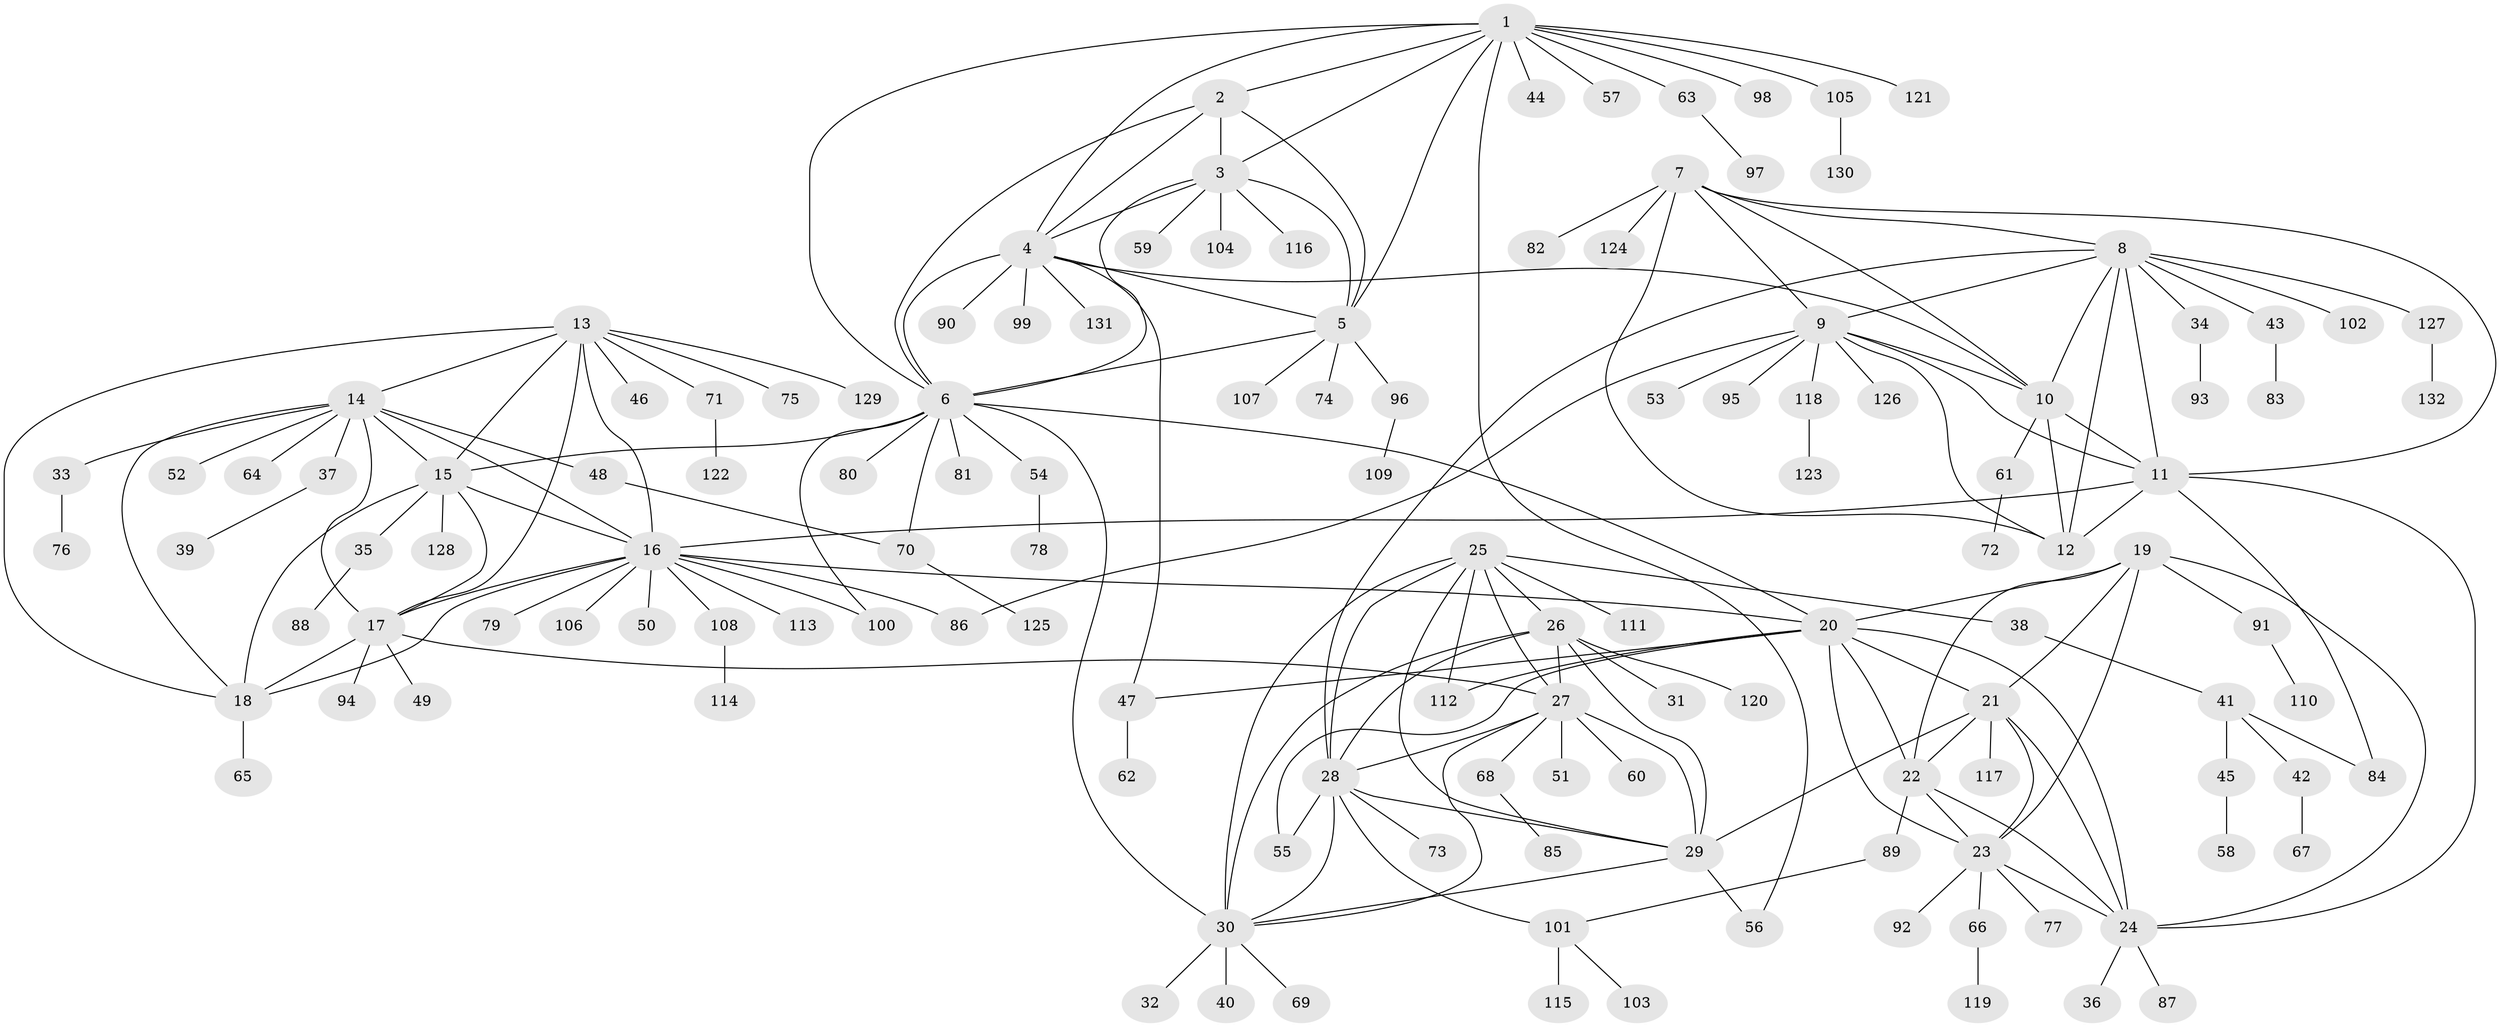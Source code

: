 // coarse degree distribution, {11: 0.04040404040404041, 12: 0.020202020202020204, 6: 0.030303030303030304, 10: 0.030303030303030304, 3: 0.030303030303030304, 7: 0.010101010101010102, 9: 0.010101010101010102, 13: 0.010101010101010102, 4: 0.04040404040404041, 5: 0.020202020202020204, 1: 0.6262626262626263, 2: 0.13131313131313133}
// Generated by graph-tools (version 1.1) at 2025/24/03/03/25 07:24:11]
// undirected, 132 vertices, 196 edges
graph export_dot {
graph [start="1"]
  node [color=gray90,style=filled];
  1;
  2;
  3;
  4;
  5;
  6;
  7;
  8;
  9;
  10;
  11;
  12;
  13;
  14;
  15;
  16;
  17;
  18;
  19;
  20;
  21;
  22;
  23;
  24;
  25;
  26;
  27;
  28;
  29;
  30;
  31;
  32;
  33;
  34;
  35;
  36;
  37;
  38;
  39;
  40;
  41;
  42;
  43;
  44;
  45;
  46;
  47;
  48;
  49;
  50;
  51;
  52;
  53;
  54;
  55;
  56;
  57;
  58;
  59;
  60;
  61;
  62;
  63;
  64;
  65;
  66;
  67;
  68;
  69;
  70;
  71;
  72;
  73;
  74;
  75;
  76;
  77;
  78;
  79;
  80;
  81;
  82;
  83;
  84;
  85;
  86;
  87;
  88;
  89;
  90;
  91;
  92;
  93;
  94;
  95;
  96;
  97;
  98;
  99;
  100;
  101;
  102;
  103;
  104;
  105;
  106;
  107;
  108;
  109;
  110;
  111;
  112;
  113;
  114;
  115;
  116;
  117;
  118;
  119;
  120;
  121;
  122;
  123;
  124;
  125;
  126;
  127;
  128;
  129;
  130;
  131;
  132;
  1 -- 2;
  1 -- 3;
  1 -- 4;
  1 -- 5;
  1 -- 6;
  1 -- 44;
  1 -- 56;
  1 -- 57;
  1 -- 63;
  1 -- 98;
  1 -- 105;
  1 -- 121;
  2 -- 3;
  2 -- 4;
  2 -- 5;
  2 -- 6;
  3 -- 4;
  3 -- 5;
  3 -- 6;
  3 -- 59;
  3 -- 104;
  3 -- 116;
  4 -- 5;
  4 -- 6;
  4 -- 10;
  4 -- 47;
  4 -- 90;
  4 -- 99;
  4 -- 131;
  5 -- 6;
  5 -- 74;
  5 -- 96;
  5 -- 107;
  6 -- 15;
  6 -- 20;
  6 -- 30;
  6 -- 54;
  6 -- 70;
  6 -- 80;
  6 -- 81;
  6 -- 100;
  7 -- 8;
  7 -- 9;
  7 -- 10;
  7 -- 11;
  7 -- 12;
  7 -- 82;
  7 -- 124;
  8 -- 9;
  8 -- 10;
  8 -- 11;
  8 -- 12;
  8 -- 28;
  8 -- 34;
  8 -- 43;
  8 -- 102;
  8 -- 127;
  9 -- 10;
  9 -- 11;
  9 -- 12;
  9 -- 53;
  9 -- 86;
  9 -- 95;
  9 -- 118;
  9 -- 126;
  10 -- 11;
  10 -- 12;
  10 -- 61;
  11 -- 12;
  11 -- 16;
  11 -- 24;
  11 -- 84;
  13 -- 14;
  13 -- 15;
  13 -- 16;
  13 -- 17;
  13 -- 18;
  13 -- 46;
  13 -- 71;
  13 -- 75;
  13 -- 129;
  14 -- 15;
  14 -- 16;
  14 -- 17;
  14 -- 18;
  14 -- 33;
  14 -- 37;
  14 -- 48;
  14 -- 52;
  14 -- 64;
  15 -- 16;
  15 -- 17;
  15 -- 18;
  15 -- 35;
  15 -- 128;
  16 -- 17;
  16 -- 18;
  16 -- 20;
  16 -- 50;
  16 -- 79;
  16 -- 86;
  16 -- 100;
  16 -- 106;
  16 -- 108;
  16 -- 113;
  17 -- 18;
  17 -- 27;
  17 -- 49;
  17 -- 94;
  18 -- 65;
  19 -- 20;
  19 -- 21;
  19 -- 22;
  19 -- 23;
  19 -- 24;
  19 -- 91;
  20 -- 21;
  20 -- 22;
  20 -- 23;
  20 -- 24;
  20 -- 47;
  20 -- 55;
  20 -- 112;
  21 -- 22;
  21 -- 23;
  21 -- 24;
  21 -- 29;
  21 -- 117;
  22 -- 23;
  22 -- 24;
  22 -- 89;
  23 -- 24;
  23 -- 66;
  23 -- 77;
  23 -- 92;
  24 -- 36;
  24 -- 87;
  25 -- 26;
  25 -- 27;
  25 -- 28;
  25 -- 29;
  25 -- 30;
  25 -- 38;
  25 -- 111;
  25 -- 112;
  26 -- 27;
  26 -- 28;
  26 -- 29;
  26 -- 30;
  26 -- 31;
  26 -- 120;
  27 -- 28;
  27 -- 29;
  27 -- 30;
  27 -- 51;
  27 -- 60;
  27 -- 68;
  28 -- 29;
  28 -- 30;
  28 -- 55;
  28 -- 73;
  28 -- 101;
  29 -- 30;
  29 -- 56;
  30 -- 32;
  30 -- 40;
  30 -- 69;
  33 -- 76;
  34 -- 93;
  35 -- 88;
  37 -- 39;
  38 -- 41;
  41 -- 42;
  41 -- 45;
  41 -- 84;
  42 -- 67;
  43 -- 83;
  45 -- 58;
  47 -- 62;
  48 -- 70;
  54 -- 78;
  61 -- 72;
  63 -- 97;
  66 -- 119;
  68 -- 85;
  70 -- 125;
  71 -- 122;
  89 -- 101;
  91 -- 110;
  96 -- 109;
  101 -- 103;
  101 -- 115;
  105 -- 130;
  108 -- 114;
  118 -- 123;
  127 -- 132;
}
